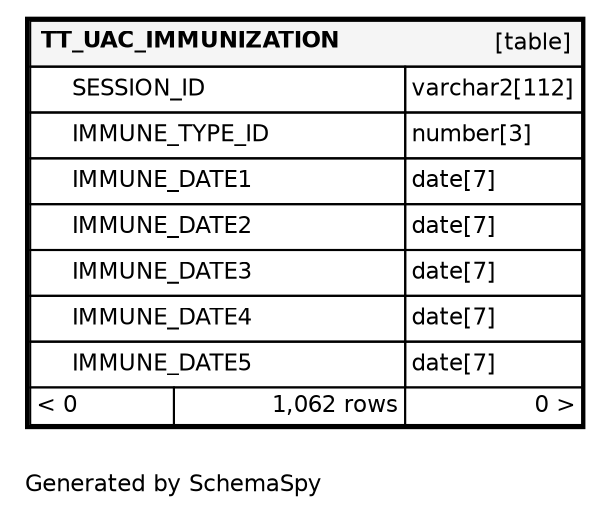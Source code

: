 digraph "oneDegreeRelationshipsDiagram" {
  graph [    rankdir="RL"    bgcolor="#ffffff"    label="\nGenerated by SchemaSpy"    labeljust="l"    nodesep="0.18"    ranksep="0.46"    fontname="Helvetica"    fontsize="11"    ration="compress"  ];  node [    fontname="Helvetica"    fontsize="11"    shape="plaintext"  ];  edge [    arrowsize="0.8"  ];
  "TT_UAC_IMMUNIZATION" [
   label=<
    <TABLE BORDER="2" CELLBORDER="1" CELLSPACING="0" BGCOLOR="#ffffff">
      <TR><TD COLSPAN="4"  BGCOLOR="#f5f5f5"><TABLE BORDER="0" CELLSPACING="0"><TR><TD ALIGN="LEFT" FIXEDSIZE="TRUE" WIDTH="159" HEIGHT="16"><B>TT_UAC_IMMUNIZATION</B></TD><TD ALIGN="RIGHT">[table]</TD></TR></TABLE></TD></TR>
      <TR><TD PORT="SESSION_ID" COLSPAN="2" ALIGN="LEFT"><TABLE BORDER="0" CELLSPACING="0" ALIGN="LEFT"><TR ALIGN="LEFT"><TD ALIGN="LEFT" FIXEDSIZE="TRUE" WIDTH="15" HEIGHT="16"></TD><TD ALIGN="LEFT" FIXEDSIZE="TRUE" WIDTH="159" HEIGHT="16">SESSION_ID</TD></TR></TABLE></TD><TD PORT="SESSION_ID.type" ALIGN="LEFT">varchar2[112]</TD></TR>
      <TR><TD PORT="IMMUNE_TYPE_ID" COLSPAN="2" ALIGN="LEFT"><TABLE BORDER="0" CELLSPACING="0" ALIGN="LEFT"><TR ALIGN="LEFT"><TD ALIGN="LEFT" FIXEDSIZE="TRUE" WIDTH="15" HEIGHT="16"></TD><TD ALIGN="LEFT" FIXEDSIZE="TRUE" WIDTH="159" HEIGHT="16">IMMUNE_TYPE_ID</TD></TR></TABLE></TD><TD PORT="IMMUNE_TYPE_ID.type" ALIGN="LEFT">number[3]</TD></TR>
      <TR><TD PORT="IMMUNE_DATE1" COLSPAN="2" ALIGN="LEFT"><TABLE BORDER="0" CELLSPACING="0" ALIGN="LEFT"><TR ALIGN="LEFT"><TD ALIGN="LEFT" FIXEDSIZE="TRUE" WIDTH="15" HEIGHT="16"></TD><TD ALIGN="LEFT" FIXEDSIZE="TRUE" WIDTH="159" HEIGHT="16">IMMUNE_DATE1</TD></TR></TABLE></TD><TD PORT="IMMUNE_DATE1.type" ALIGN="LEFT">date[7]</TD></TR>
      <TR><TD PORT="IMMUNE_DATE2" COLSPAN="2" ALIGN="LEFT"><TABLE BORDER="0" CELLSPACING="0" ALIGN="LEFT"><TR ALIGN="LEFT"><TD ALIGN="LEFT" FIXEDSIZE="TRUE" WIDTH="15" HEIGHT="16"></TD><TD ALIGN="LEFT" FIXEDSIZE="TRUE" WIDTH="159" HEIGHT="16">IMMUNE_DATE2</TD></TR></TABLE></TD><TD PORT="IMMUNE_DATE2.type" ALIGN="LEFT">date[7]</TD></TR>
      <TR><TD PORT="IMMUNE_DATE3" COLSPAN="2" ALIGN="LEFT"><TABLE BORDER="0" CELLSPACING="0" ALIGN="LEFT"><TR ALIGN="LEFT"><TD ALIGN="LEFT" FIXEDSIZE="TRUE" WIDTH="15" HEIGHT="16"></TD><TD ALIGN="LEFT" FIXEDSIZE="TRUE" WIDTH="159" HEIGHT="16">IMMUNE_DATE3</TD></TR></TABLE></TD><TD PORT="IMMUNE_DATE3.type" ALIGN="LEFT">date[7]</TD></TR>
      <TR><TD PORT="IMMUNE_DATE4" COLSPAN="2" ALIGN="LEFT"><TABLE BORDER="0" CELLSPACING="0" ALIGN="LEFT"><TR ALIGN="LEFT"><TD ALIGN="LEFT" FIXEDSIZE="TRUE" WIDTH="15" HEIGHT="16"></TD><TD ALIGN="LEFT" FIXEDSIZE="TRUE" WIDTH="159" HEIGHT="16">IMMUNE_DATE4</TD></TR></TABLE></TD><TD PORT="IMMUNE_DATE4.type" ALIGN="LEFT">date[7]</TD></TR>
      <TR><TD PORT="IMMUNE_DATE5" COLSPAN="2" ALIGN="LEFT"><TABLE BORDER="0" CELLSPACING="0" ALIGN="LEFT"><TR ALIGN="LEFT"><TD ALIGN="LEFT" FIXEDSIZE="TRUE" WIDTH="15" HEIGHT="16"></TD><TD ALIGN="LEFT" FIXEDSIZE="TRUE" WIDTH="159" HEIGHT="16">IMMUNE_DATE5</TD></TR></TABLE></TD><TD PORT="IMMUNE_DATE5.type" ALIGN="LEFT">date[7]</TD></TR>
      <TR><TD ALIGN="LEFT" BGCOLOR="#ffffff">&lt; 0</TD><TD ALIGN="RIGHT" BGCOLOR="#ffffff">1,062 rows</TD><TD ALIGN="RIGHT" BGCOLOR="#ffffff">0 &gt;</TD></TR>
    </TABLE>>
    URL="TT_UAC_IMMUNIZATION.html"
    target="_top"
    tooltip="TT_UAC_IMMUNIZATION"
  ];
}
